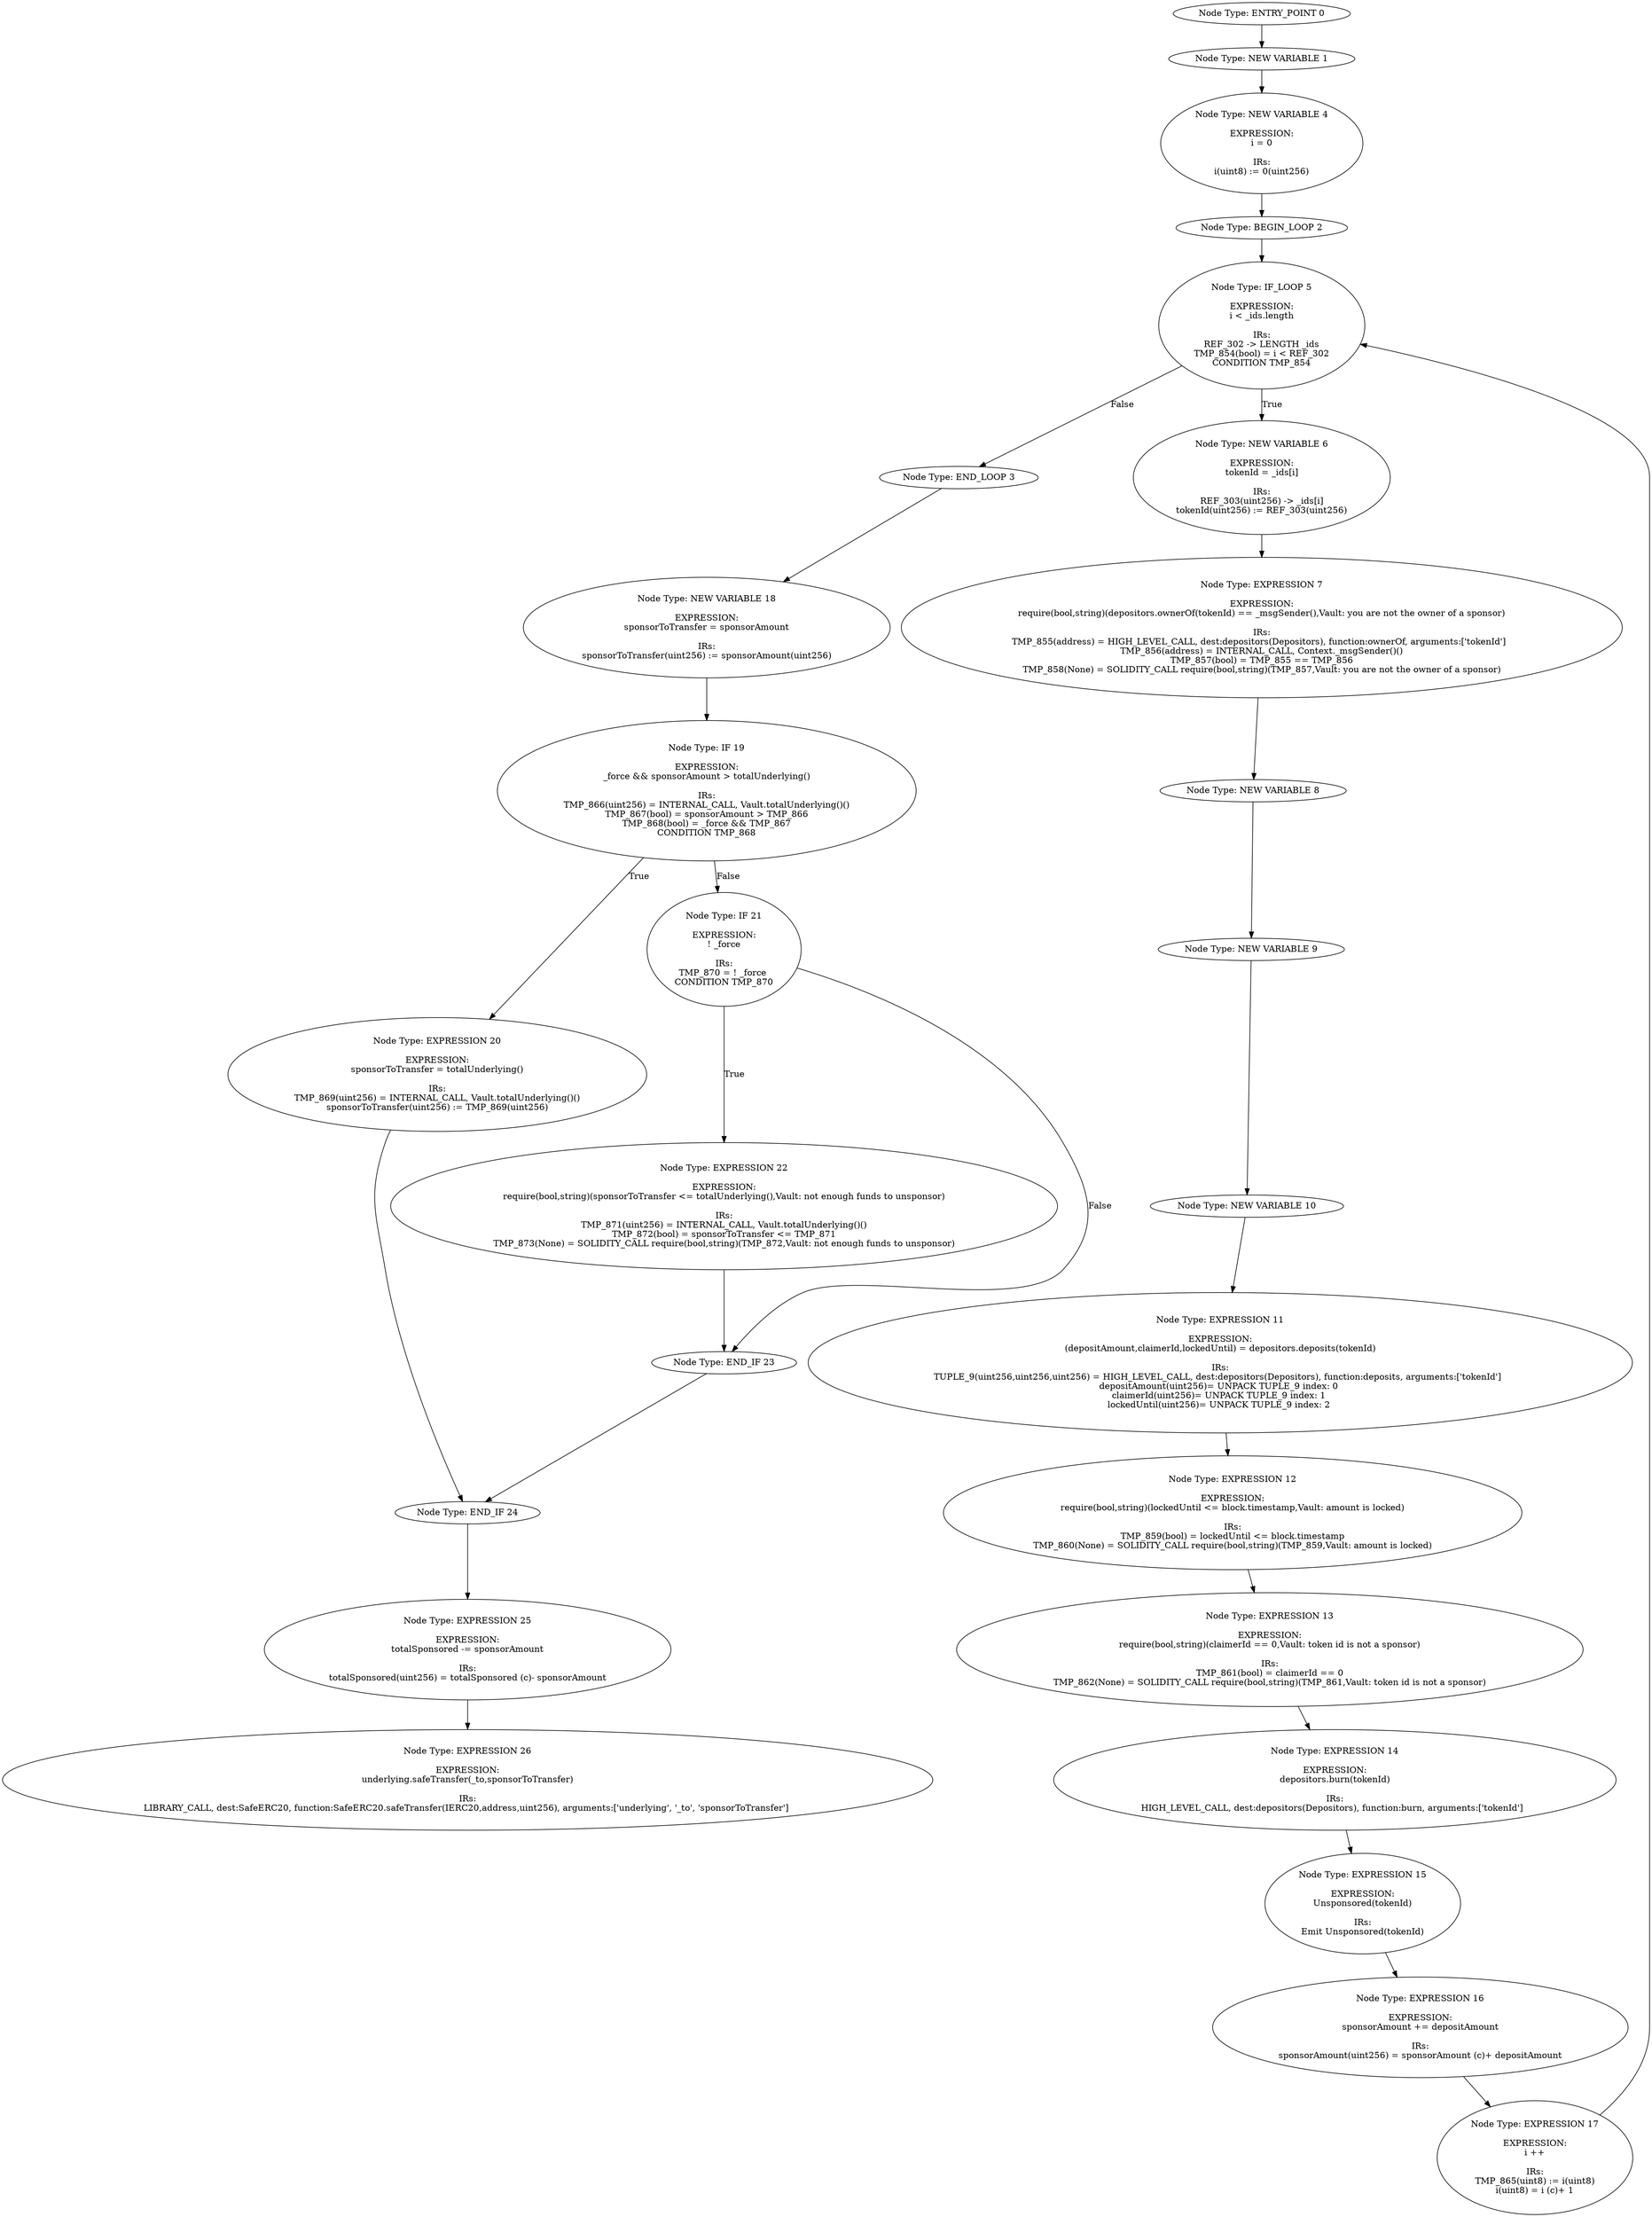 digraph{
0[label="Node Type: ENTRY_POINT 0
"];
0->1;
1[label="Node Type: NEW VARIABLE 1
"];
1->4;
2[label="Node Type: BEGIN_LOOP 2
"];
2->5;
3[label="Node Type: END_LOOP 3
"];
3->18;
4[label="Node Type: NEW VARIABLE 4

EXPRESSION:
i = 0

IRs:
i(uint8) := 0(uint256)"];
4->2;
5[label="Node Type: IF_LOOP 5

EXPRESSION:
i < _ids.length

IRs:
REF_302 -> LENGTH _ids
TMP_854(bool) = i < REF_302
CONDITION TMP_854"];
5->6[label="True"];
5->3[label="False"];
6[label="Node Type: NEW VARIABLE 6

EXPRESSION:
tokenId = _ids[i]

IRs:
REF_303(uint256) -> _ids[i]
tokenId(uint256) := REF_303(uint256)"];
6->7;
7[label="Node Type: EXPRESSION 7

EXPRESSION:
require(bool,string)(depositors.ownerOf(tokenId) == _msgSender(),Vault: you are not the owner of a sponsor)

IRs:
TMP_855(address) = HIGH_LEVEL_CALL, dest:depositors(Depositors), function:ownerOf, arguments:['tokenId']  
TMP_856(address) = INTERNAL_CALL, Context._msgSender()()
TMP_857(bool) = TMP_855 == TMP_856
TMP_858(None) = SOLIDITY_CALL require(bool,string)(TMP_857,Vault: you are not the owner of a sponsor)"];
7->8;
8[label="Node Type: NEW VARIABLE 8
"];
8->9;
9[label="Node Type: NEW VARIABLE 9
"];
9->10;
10[label="Node Type: NEW VARIABLE 10
"];
10->11;
11[label="Node Type: EXPRESSION 11

EXPRESSION:
(depositAmount,claimerId,lockedUntil) = depositors.deposits(tokenId)

IRs:
TUPLE_9(uint256,uint256,uint256) = HIGH_LEVEL_CALL, dest:depositors(Depositors), function:deposits, arguments:['tokenId']  
depositAmount(uint256)= UNPACK TUPLE_9 index: 0 
claimerId(uint256)= UNPACK TUPLE_9 index: 1 
lockedUntil(uint256)= UNPACK TUPLE_9 index: 2 "];
11->12;
12[label="Node Type: EXPRESSION 12

EXPRESSION:
require(bool,string)(lockedUntil <= block.timestamp,Vault: amount is locked)

IRs:
TMP_859(bool) = lockedUntil <= block.timestamp
TMP_860(None) = SOLIDITY_CALL require(bool,string)(TMP_859,Vault: amount is locked)"];
12->13;
13[label="Node Type: EXPRESSION 13

EXPRESSION:
require(bool,string)(claimerId == 0,Vault: token id is not a sponsor)

IRs:
TMP_861(bool) = claimerId == 0
TMP_862(None) = SOLIDITY_CALL require(bool,string)(TMP_861,Vault: token id is not a sponsor)"];
13->14;
14[label="Node Type: EXPRESSION 14

EXPRESSION:
depositors.burn(tokenId)

IRs:
HIGH_LEVEL_CALL, dest:depositors(Depositors), function:burn, arguments:['tokenId']  "];
14->15;
15[label="Node Type: EXPRESSION 15

EXPRESSION:
Unsponsored(tokenId)

IRs:
Emit Unsponsored(tokenId)"];
15->16;
16[label="Node Type: EXPRESSION 16

EXPRESSION:
sponsorAmount += depositAmount

IRs:
sponsorAmount(uint256) = sponsorAmount (c)+ depositAmount"];
16->17;
17[label="Node Type: EXPRESSION 17

EXPRESSION:
i ++

IRs:
TMP_865(uint8) := i(uint8)
i(uint8) = i (c)+ 1"];
17->5;
18[label="Node Type: NEW VARIABLE 18

EXPRESSION:
sponsorToTransfer = sponsorAmount

IRs:
sponsorToTransfer(uint256) := sponsorAmount(uint256)"];
18->19;
19[label="Node Type: IF 19

EXPRESSION:
_force && sponsorAmount > totalUnderlying()

IRs:
TMP_866(uint256) = INTERNAL_CALL, Vault.totalUnderlying()()
TMP_867(bool) = sponsorAmount > TMP_866
TMP_868(bool) = _force && TMP_867
CONDITION TMP_868"];
19->20[label="True"];
19->21[label="False"];
20[label="Node Type: EXPRESSION 20

EXPRESSION:
sponsorToTransfer = totalUnderlying()

IRs:
TMP_869(uint256) = INTERNAL_CALL, Vault.totalUnderlying()()
sponsorToTransfer(uint256) := TMP_869(uint256)"];
20->24;
21[label="Node Type: IF 21

EXPRESSION:
! _force

IRs:
TMP_870 = ! _force 
CONDITION TMP_870"];
21->22[label="True"];
21->23[label="False"];
22[label="Node Type: EXPRESSION 22

EXPRESSION:
require(bool,string)(sponsorToTransfer <= totalUnderlying(),Vault: not enough funds to unsponsor)

IRs:
TMP_871(uint256) = INTERNAL_CALL, Vault.totalUnderlying()()
TMP_872(bool) = sponsorToTransfer <= TMP_871
TMP_873(None) = SOLIDITY_CALL require(bool,string)(TMP_872,Vault: not enough funds to unsponsor)"];
22->23;
23[label="Node Type: END_IF 23
"];
23->24;
24[label="Node Type: END_IF 24
"];
24->25;
25[label="Node Type: EXPRESSION 25

EXPRESSION:
totalSponsored -= sponsorAmount

IRs:
totalSponsored(uint256) = totalSponsored (c)- sponsorAmount"];
25->26;
26[label="Node Type: EXPRESSION 26

EXPRESSION:
underlying.safeTransfer(_to,sponsorToTransfer)

IRs:
LIBRARY_CALL, dest:SafeERC20, function:SafeERC20.safeTransfer(IERC20,address,uint256), arguments:['underlying', '_to', 'sponsorToTransfer'] "];
}
